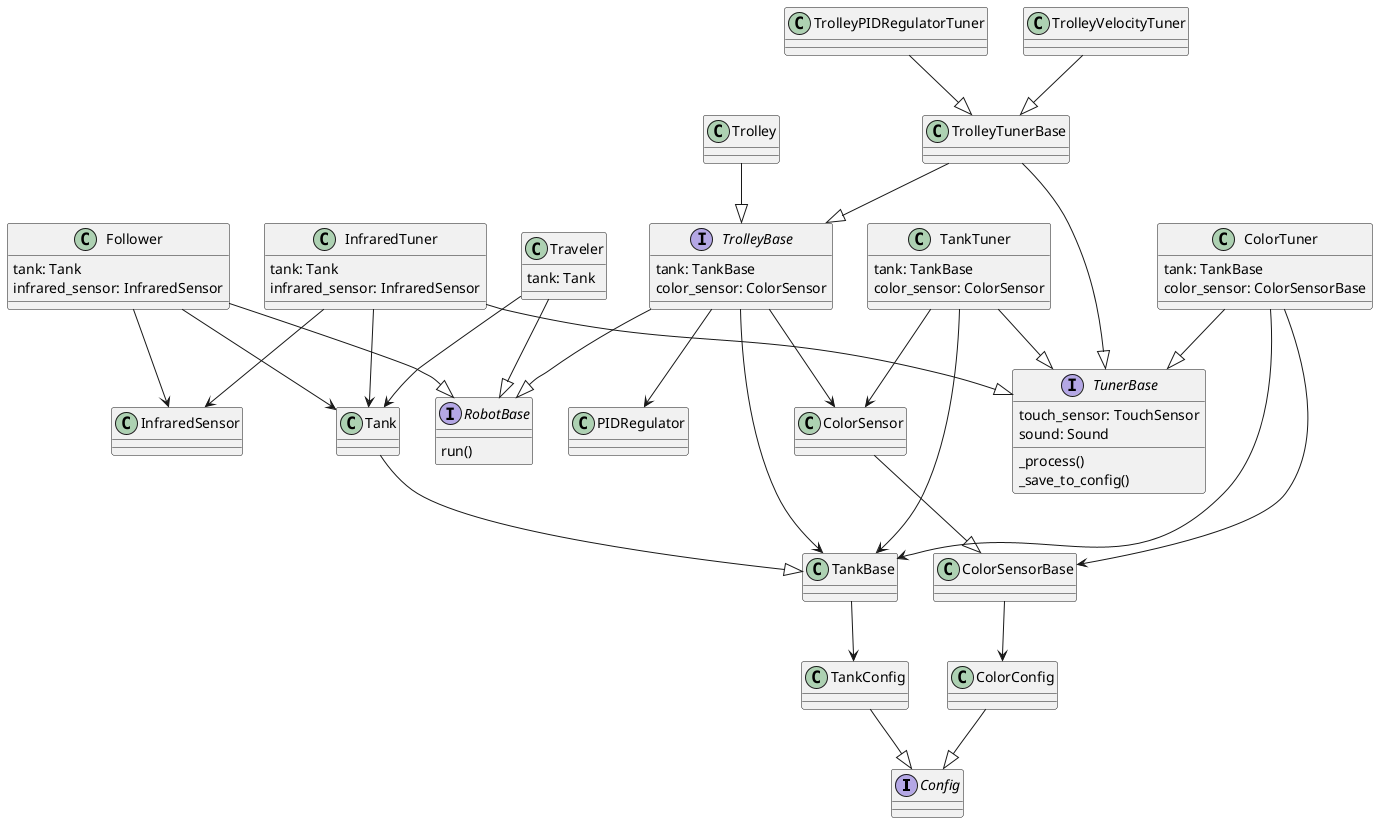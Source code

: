 @startuml

interface Config {
}

class TankConfig {
}
TankConfig --|> Config

class ColorConfig {
}
ColorConfig --|> Config

class PIDRegulator {
}

class ColorSensorBase {
}
ColorSensorBase --> ColorConfig

class ColorSensor {
}
ColorSensor --|> ColorSensorBase

class InfraredSensor {
}

class TankBase {
}
TankBase --> TankConfig

class Tank {
}
Tank --|> TankBase

interface RobotBase {
    run()
}

interface TrolleyBase {
        tank: TankBase
        color_sensor: ColorSensor
}
TrolleyBase --|> RobotBase
TrolleyBase --> TankBase
TrolleyBase --> ColorSensor
TrolleyBase --> PIDRegulator

class Follower {
        tank: Tank
        infrared_sensor: InfraredSensor
}
Follower --|> RobotBase
Follower --> Tank
Follower --> InfraredSensor

class Traveler {
        tank: Tank
}
Traveler --|> RobotBase
Traveler --> Tank

class Trolley {
}
Trolley --|> TrolleyBase

interface TunerBase {
        touch_sensor: TouchSensor
        sound: Sound
        _process()
        _save_to_config()
}

class ColorTuner {
        tank: TankBase
        color_sensor: ColorSensorBase
}
ColorTuner --|> TunerBase
ColorTuner --> TankBase
ColorTuner --> ColorSensorBase

class InfraredTuner {
        tank: Tank
        infrared_sensor: InfraredSensor
}
InfraredTuner --|> TunerBase
InfraredTuner --> Tank
InfraredTuner --> InfraredSensor

class TankTuner {
        tank: TankBase
        color_sensor: ColorSensor
}
TankTuner --|> TunerBase
TankTuner --> TankBase
TankTuner --> ColorSensor

class TrolleyTunerBase {
}
TrolleyTunerBase --|> TrolleyBase
TrolleyTunerBase --|> TunerBase

class TrolleyPIDRegulatorTuner {
}
TrolleyPIDRegulatorTuner --|> TrolleyTunerBase

class TrolleyVelocityTuner {
}
TrolleyVelocityTuner --|> TrolleyTunerBase

@enduml
